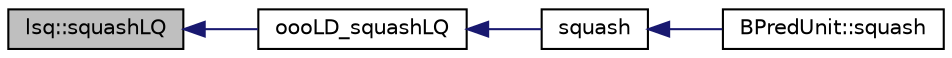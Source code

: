 digraph G
{
  edge [fontname="Helvetica",fontsize="10",labelfontname="Helvetica",labelfontsize="10"];
  node [fontname="Helvetica",fontsize="10",shape=record];
  rankdir=LR;
  Node1 [label="lsq::squashLQ",height=0.2,width=0.4,color="black", fillcolor="grey75", style="filled" fontcolor="black"];
  Node1 -> Node2 [dir=back,color="midnightblue",fontsize="10",style="solid",fontname="Helvetica"];
  Node2 [label="oooLD_squashLQ",height=0.2,width=0.4,color="black", fillcolor="white", style="filled",URL="$oooLD__lsq__ctrl_8h.html#aca15f4ac47f09261b50050235c712e6b"];
  Node2 -> Node3 [dir=back,color="midnightblue",fontsize="10",style="solid",fontname="Helvetica"];
  Node3 [label="squash",height=0.2,width=0.4,color="black", fillcolor="white", style="filled",URL="$bkEnd_8cpp.html#ab66b103fb7f2942ca9fd5379cf47893f"];
  Node3 -> Node4 [dir=back,color="midnightblue",fontsize="10",style="solid",fontname="Helvetica"];
  Node4 [label="BPredUnit::squash",height=0.2,width=0.4,color="black", fillcolor="white", style="filled",URL="$classBPredUnit.html#a78e6f48f8a11db90daab850527d48aa7"];
}
